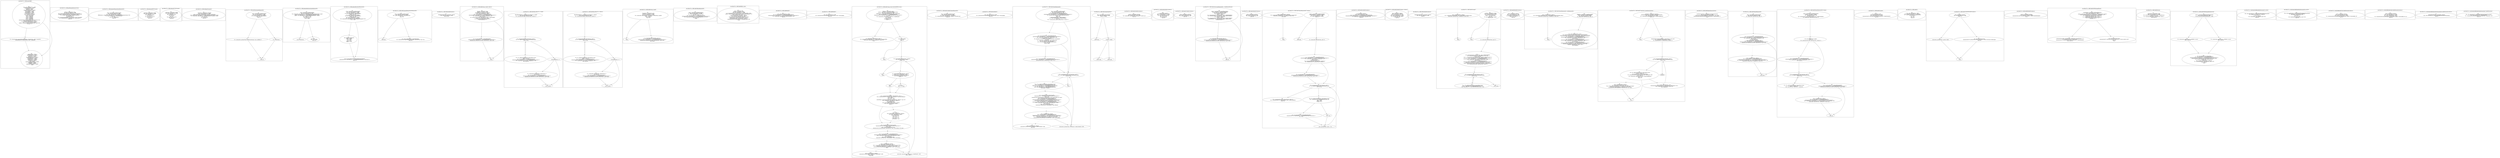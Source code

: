 digraph "207.ts" {
subgraph "cluster_@ts_files/207.ts: %dflt.[static]%dflt()" {
  label="@ts_files/207.ts: %dflt.[static]%dflt()";
  Node33730 [label="id:0
      this = this: @ts_files/207.ts: %dflt
      addAssetsToAlbum = %AM0
      tagAssets = %AM2
      removeTag = %AM3
      addAssetsToNewAlbum = %AM4
      downloadAlbum = %AM5
      downloadBlob = %AM6
      downloadArchive = %AM7
      downloadFile = %AM10
      %0 = new @%unk/%unk: Set
      %1 = newarray (string)[6]
      %1[0] = 'image/apng'
      %1[1] = 'image/avif'
      %1[2] = 'image/gif'
      %1[3] = 'image/jpeg'
      %1[4] = 'image/png'
      %1[5] = 'image/webp'
      instanceinvoke %0.<@%unk/%unk: Set.constructor()>(%1)
      supportedImageMimeTypes = %0
      %2 = navigator.<@%unk/%unk: .userAgent>
      %3 = /^((?!chrome|android).)*safari/i
      isSafari = instanceinvoke %3.<@%unk/%unk: .test()>(%2)
      if isSafari != 0"];
  Node33731 [label="id:1
      %4 = instanceinvoke supportedImageMimeTypes.<@%unk/%unk: .add()>('image/heic')
      instanceinvoke %4.<@%unk/%unk: .add()>('image/heif')"];
  Node33732 [label="id:2
      getAssetType = %AM13
      getSelectedAssets = %AM14
      stackAssets = %AM18
      deleteStack = %AM20
      keepThisDeleteOthers = %AM24
      selectAllAssets = %AM27
      cancelMultiselect = %AM28
      toggleArchive = %AM29
      archiveAssets = %AM30
      delay = %AM32
      canCopyImageToClipboard = %AM34
      imgToBlob = %AM35
      urlToBlob = %AM38
      copyImageToClipboard = %AM39
      return"];
  Node33730 -> Node33731;
  Node33730 -> Node33732;
  Node33731 -> Node33732;
}
subgraph "cluster_@ts_files/207.ts: %dflt.getFilenameExtension(string)" {
  label="@ts_files/207.ts: %dflt.getFilenameExtension(string)";
  Node48190 [label="id:0
      filename = parameter0: string
      this = this: @ts_files/207.ts: %dflt
      %0 = instanceinvoke filename.<@%unk/%unk: .lastIndexOf()>('.')
      lastIndex = instanceinvoke Math.<@%unk/%unk: .max()>(0, %0)
      %1 = Number.<@%unk/%unk: .POSITIVE_INFINITY>
      %2 = lastIndex || %1
      startIndex = %2 + 1
      %3 = instanceinvoke filename.<@%unk/%unk: .slice()>(startIndex)
      %4 = instanceinvoke %3.<@%unk/%unk: .toLowerCase()>()
      return %4"];
}
subgraph "cluster_@ts_files/207.ts: %dflt.getAssetFilename(AssetResponseDto)" {
  label="@ts_files/207.ts: %dflt.getAssetFilename(AssetResponseDto)";
  Node53650 [label="id:0
      asset = parameter0: AssetResponseDto
      this = this: @ts_files/207.ts: %dflt
      %0 = asset.<@%unk/%unk: .originalPath>
      fileExtension = staticinvoke <@ts_files/207.ts: %dflt.getFilenameExtension(string)>(%0)
      %1 = asset.<@%unk/%unk: .originalFileName>
      %2 = %1 + '.'
      %3 = %2 + fileExtension
      return %3"];
}
subgraph "cluster_@ts_files/207.ts: %dflt.isRotated90CW(number)" {
  label="@ts_files/207.ts: %dflt.isRotated90CW(number)";
  Node39290 [label="id:0
      orientation = parameter0: number
      this = this: @ts_files/207.ts: %dflt
      %0 = orientation === 5
      %1 = orientation === 6
      %2 = %0 || %1
      %3 = orientation === 90
      %4 = %2 || %3
      return %4"];
}
subgraph "cluster_@ts_files/207.ts: %dflt.isRotated270CW(number)" {
  label="@ts_files/207.ts: %dflt.isRotated270CW(number)";
  Node39770 [label="id:0
      orientation = parameter0: number
      this = this: @ts_files/207.ts: %dflt
      %0 = orientation === 7
      %1 = orientation === 8
      %2 = %0 || %1
      %3 = -90
      %4 = orientation === %3
      %5 = %2 || %4
      return %5"];
}
subgraph "cluster_@ts_files/207.ts: %dflt.isFlipped(string|null)" {
  label="@ts_files/207.ts: %dflt.isFlipped(string|null)";
  Node42360 [label="id:0
      orientation = parameter0: string|null
      this = this: @ts_files/207.ts: %dflt
      value = staticinvoke <@%unk/%unk: .Number()>(orientation)
      %0 = staticinvoke <@ts_files/207.ts: %dflt.isRotated270CW(number)>(value)
      %1 = staticinvoke <@ts_files/207.ts: %dflt.isRotated90CW(number)>(value)
      %2 = %0 || %1
      %3 = value && %2
      return %3"];
}
subgraph "cluster_@ts_files/207.ts: %dflt.getFileSize(AssetResponseDto)" {
  label="@ts_files/207.ts: %dflt.getFileSize(AssetResponseDto)";
  Node48470 [label="id:0
      asset = parameter0: AssetResponseDto
      this = this: @ts_files/207.ts: %dflt
      %0 = asset.<@%unk/%unk: .exifInfo>
      %1 = %0.<@%unk/%unk: .fileSizeInByte>
      size = %1 || 0
      if size > 0"];
  Node48471 [label="id:1
      %2 = staticinvoke <@%unk/%unk: .getByteUnitString()>(size, undefined, 4)"];
  Node48472 [label="id:2
      %2 = 'Invalid Data'"];
  Node48473 [label="id:3
      return %2"];
  Node48470 -> Node48471;
  Node48470 -> Node48472;
  Node48471 -> Node48473;
  Node48472 -> Node48473;
}
subgraph "cluster_@ts_files/207.ts: %dflt.getAssetResolution(AssetResponseDto)" {
  label="@ts_files/207.ts: %dflt.getAssetResolution(AssetResponseDto)";
  Node56400 [label="id:0
      asset = parameter0: AssetResponseDto
      this = this: @ts_files/207.ts: %dflt
      %0 = staticinvoke <@ts_files/207.ts: %dflt.getAssetRatio(AssetResponseDto)>(asset)
      width = %0.<@ts_files/207.ts: %AC$%dflt$getAssetRatio$77.width>
      height = %0.<@ts_files/207.ts: %AC$%dflt$getAssetRatio$77.height>
      %1 = width === 235
      %2 = height === 235
      %3 = %1 && %2
      if %3 != false"];
  Node56401 [label="id:1
      return 'Invalid Data'"];
  Node56402 [label="id:2
      %4 = width + ' x '
      %5 = %4 + height
      return %5"];
  Node56400 -> Node56401;
  Node56400 -> Node56402;
}
subgraph "cluster_@ts_files/207.ts: %dflt.getAssetRatio(AssetResponseDto)" {
  label="@ts_files/207.ts: %dflt.getAssetRatio(AssetResponseDto)";
  Node50750 [label="id:0
      asset = parameter0: AssetResponseDto
      this = this: @ts_files/207.ts: %dflt
      %0 = asset.<@%unk/%unk: .exifInfo>
      %1 = %0.<@%unk/%unk: .exifImageHeight>
      height = %1 || 235
      %2 = asset.<@%unk/%unk: .exifInfo>
      %3 = %2.<@%unk/%unk: .exifImageWidth>
      width = %3 || 235
      %4 = asset.<@%unk/%unk: .exifInfo>
      %5 = %4.<@%unk/%unk: .orientation>
      %6 = staticinvoke <@ts_files/207.ts: %dflt.isFlipped(string|null)>(%5)
      if %6 != false"];
  Node50751 [label="id:1
      %8 = newarray (boolean)[2]
      %8[0] = height
      %8[1] = width
      %7 = %8
      width = %7[0]
      height = %7[1]"];
  Node50752 [label="id:2
      %9 = new @ts_files/207.ts: %AC$%dflt$getAssetRatio$77
      instanceinvoke %9.<@ts_files/207.ts: %AC$%dflt$getAssetRatio$77.constructor()>()
      return %9"];
  Node50750 -> Node50751;
  Node50750 -> Node50752;
  Node50751 -> Node50752;
}
subgraph "cluster_@ts_files/207.ts: %dflt.isWebCompatibleImage(AssetResponseDto)" {
  label="@ts_files/207.ts: %dflt.isWebCompatibleImage(AssetResponseDto)";
  Node57450 [label="id:0
      asset = parameter0: AssetResponseDto
      this = this: @ts_files/207.ts: %dflt
      %0 = asset.<@%unk/%unk: .originalMimeType>
      %1 = !%0
      if %1 != 0"];
  Node57451 [label="id:1
      return false"];
  Node57452 [label="id:2
      %2 = asset.<@%unk/%unk: .originalMimeType>
      %3 = instanceinvoke supportedImageMimeTypes.<@%unk/%unk: .has()>(%2)
      return %3"];
  Node57450 -> Node57451;
  Node57450 -> Node57452;
}
subgraph "cluster_@ts_files/207.ts: %dflt.%AM1$%AM0(unknown)" {
  label="@ts_files/207.ts: %dflt.%AM1$%AM0(unknown)";
  Node33530 [label="id:0
      ObjectBindingPattern = parameter0: unknown
      this = this: @ts_files/207.ts: %dflt
      return success"];
}
subgraph "cluster_@ts_files/207.ts: %dflt.%AM0(string, string[], unknown)" {
  label="@ts_files/207.ts: %dflt.%AM0(string, string[], unknown)";
  Node47510 [label="id:0
      albumId = parameter0: string
      assetIds = parameter1: string[]
      showNotification = parameter2: unknown
      this = this: @ts_files/207.ts: %dflt
      %0 = new @ts_files/207.ts: %AC$%dflt$%AM0$0
      instanceinvoke %0.<@ts_files/207.ts: %AC$%dflt$%AM0$0.constructor()>()
      %1 = staticinvoke <@%unk/%unk: .addAssets()>(%0)
      result = await %1
      %2 = instanceinvoke result.<@%unk/%unk: .filter()>(%AM1$%AM0)
      count = %2.<@%unk/%unk: .length>
      $t = staticinvoke <@%unk/%unk: .get()>(t)
      if showNotification != 0"];
  Node47511 [label="id:1
      %3 = new @ts_files/207.ts: %AC$%dflt$%AM0$2
      instanceinvoke %3.<@ts_files/207.ts: %AC$%dflt$%AM0$2.constructor()>()
      instanceinvoke notificationController.<@%unk/%unk: .show()>(%3)"];
  Node47512 [label="id:2
      return"];
  Node47510 -> Node47511;
  Node47510 -> Node47512;
  Node47511 -> Node47512;
}
subgraph "cluster_@ts_files/207.ts: %dflt.%AM2(@ts_files/207.ts: %AC$8)" {
  label="@ts_files/207.ts: %dflt.%AM2(@ts_files/207.ts: %AC$8)";
  Node40560 [label="id:0
      ObjectBindingPattern = parameter0: @ts_files/207.ts: %AC$8
      this = this: @ts_files/207.ts: %dflt
      %0 = instanceinvoke tagIds.<@%unk/%unk: .iterator()>()"];
  Node40561 [label="id:1
      %1 = instanceinvoke %0.<@%unk/%unk: .next()>()
      %2 = %1.<@ES2015/BuiltinClass: IteratorResult.done>
      if %2 == true"];
  Node40562 [label="id:2
      %3 = %1.<@ES2015/BuiltinClass: IteratorResult.value>
      tagId = <any>%3
      %4 = new @ts_files/207.ts: %AC$%dflt$%AM2$9
      instanceinvoke %4.<@ts_files/207.ts: %AC$%dflt$%AM2$9.constructor()>()
      %5 = staticinvoke <@%unk/%unk: .tagAllAssets()>(%4)
      %6 = await %5"];
  Node40563 [label="id:3
      if showNotification != 0"];
  Node40564 [label="id:4
      %7 = staticinvoke <@%unk/%unk: .getFormatter()>()
      $t = await %7
      %8 = new @ts_files/207.ts: %AC$%dflt$%AM2$11
      instanceinvoke %8.<@ts_files/207.ts: %AC$%dflt$%AM2$11.constructor()>()
      instanceinvoke notificationController.<@%unk/%unk: .show()>(%8)"];
  Node40565 [label="id:5
      return assetIds"];
  Node40560 -> Node40561;
  Node40561 -> Node40562;
  Node40561 -> Node40563;
  Node40562 -> Node40561;
  Node40563 -> Node40564;
  Node40563 -> Node40565;
  Node40564 -> Node40565;
}
subgraph "cluster_@ts_files/207.ts: %dflt.%AM3(@ts_files/207.ts: %AC$14)" {
  label="@ts_files/207.ts: %dflt.%AM3(@ts_files/207.ts: %AC$14)";
  Node41020 [label="id:0
      ObjectBindingPattern = parameter0: @ts_files/207.ts: %AC$14
      this = this: @ts_files/207.ts: %dflt
      %0 = instanceinvoke tagIds.<@%unk/%unk: .iterator()>()"];
  Node41021 [label="id:1
      %1 = instanceinvoke %0.<@%unk/%unk: .next()>()
      %2 = %1.<@ES2015/BuiltinClass: IteratorResult.done>
      if %2 == true"];
  Node41022 [label="id:2
      %3 = %1.<@ES2015/BuiltinClass: IteratorResult.value>
      tagId = <any>%3
      %4 = new @ts_files/207.ts: %AC$%dflt$%AM3$15
      instanceinvoke %4.<@ts_files/207.ts: %AC$%dflt$%AM3$15.constructor()>()
      %5 = staticinvoke <@%unk/%unk: .untagAssets()>(%4)
      %6 = await %5"];
  Node41023 [label="id:3
      if showNotification != 0"];
  Node41024 [label="id:4
      %7 = staticinvoke <@%unk/%unk: .getFormatter()>()
      $t = await %7
      %8 = new @ts_files/207.ts: %AC$%dflt$%AM3$17
      instanceinvoke %8.<@ts_files/207.ts: %AC$%dflt$%AM3$17.constructor()>()
      instanceinvoke notificationController.<@%unk/%unk: .show()>(%8)"];
  Node41025 [label="id:5
      return assetIds"];
  Node41020 -> Node41021;
  Node41021 -> Node41022;
  Node41021 -> Node41023;
  Node41022 -> Node41021;
  Node41023 -> Node41024;
  Node41023 -> Node41025;
  Node41024 -> Node41025;
}
subgraph "cluster_@ts_files/207.ts: %dflt.%AM4(string, string[])" {
  label="@ts_files/207.ts: %dflt.%AM4(string, string[])";
  Node38950 [label="id:0
      albumName = parameter0: string
      assetIds = parameter1: string[]
      this = this: @ts_files/207.ts: %dflt
      %0 = staticinvoke <@%unk/%unk: .createAlbum()>(albumName, assetIds)
      album = await %0
      %1 = !album
      if %1 != 0"];
  Node38951 [label="id:1
      return"];
  Node38952 [label="id:2
      $t = staticinvoke <@%unk/%unk: .get()>(t)
      %2 = new @ts_files/207.ts: %AC$%dflt$%AM4$20
      instanceinvoke %2.<@ts_files/207.ts: %AC$%dflt$%AM4$20.constructor()>()
      instanceinvoke notificationController.<@%unk/%unk: .show()>(%2)
      return album"];
  Node38950 -> Node38951;
  Node38950 -> Node38952;
}
subgraph "cluster_@ts_files/207.ts: %dflt.%AM5(AlbumResponseDto)" {
  label="@ts_files/207.ts: %dflt.%AM5(AlbumResponseDto)";
  Node39490 [label="id:0
      album = parameter0: AlbumResponseDto
      this = this: @ts_files/207.ts: %dflt
      %0 = album.<@%unk/%unk: .albumName>
      %1 = %0 + '.zip'
      %2 = new @ts_files/207.ts: %AC$%dflt$%AM5$25
      instanceinvoke %2.<@ts_files/207.ts: %AC$%dflt$%AM5$25.constructor()>()
      %3 = staticinvoke <@%unk/%unk: .downloadArchive()>(%1, %2)
      %4 = await %3
      return"];
}
subgraph "cluster_@ts_files/207.ts: %dflt.%AM6(Blob, string)" {
  label="@ts_files/207.ts: %dflt.%AM6(Blob, string)";
  Node34330 [label="id:0
      data = parameter0: Blob
      filename = parameter1: string
      this = this: @ts_files/207.ts: %dflt
      url = instanceinvoke URL.<@%unk/%unk: .createObjectURL()>(data)
      anchor = instanceinvoke document.<@%unk/%unk: .createElement()>('a')
      anchor.<@%unk/%unk: .href> = url
      anchor.<@%unk/%unk: .download> = filename
      %0 = document.<@%unk/%unk: .body>
      instanceinvoke %0.<@%unk/%unk: .append()>(anchor)
      instanceinvoke anchor.<@%unk/%unk: .click()>()
      instanceinvoke anchor.<@%unk/%unk: .remove()>()
      instanceinvoke URL.<@%unk/%unk: .revokeObjectURL()>(url)
      return"];
}
subgraph "cluster_@ts_files/207.ts: %dflt.%AM8$%AM7()" {
  label="@ts_files/207.ts: %dflt.%AM8$%AM7()";
  Node25830 [label="id:0
      this = this: @ts_files/207.ts: %dflt
      %0 = new @ts_files/207.ts: %AC$%dflt$%AM8$%AM7$27
      instanceinvoke %0.<@ts_files/207.ts: %AC$%dflt$%AM8$%AM7$27.constructor()>()
      %1 = staticinvoke <@%unk/%unk: .getDownloadInfo()>(%0)
      return %1"];
}
subgraph "cluster_@ts_files/207.ts: %dflt.%AM9$%AM7()" {
  label="@ts_files/207.ts: %dflt.%AM9$%AM7()";
  Node25840 [label="id:0
      this = this: @ts_files/207.ts: %dflt
      %0 = instanceinvoke downloadManager.<@%unk/%unk: .clear()>(downloadKey)
      return %0"];
}
subgraph "cluster_@ts_files/207.ts: %dflt.%AM7(string, Omit<DownloadInfoDto,string>)" {
  label="@ts_files/207.ts: %dflt.%AM7(string, Omit<DownloadInfoDto,string>)";
  Node58040 [label="id:0
      fileName = parameter0: string
      options = parameter1: Omit<DownloadInfoDto,string>
      this = this: @ts_files/207.ts: %dflt
      $preferences = staticinvoke <@%unk/%unk: .get()>(preferences)
      %0 = new @ts_files/207.ts: %AC$%dflt$%AM7$26
      instanceinvoke %0.<@ts_files/207.ts: %AC$%dflt$%AM7$26.constructor()>()
      dto = %0
      %2 = staticinvoke <@%unk/%unk: .withError()>(%AM8$%AM7)
      %1 = await %2
      error = %1[0]
      downloadInfo = %1[1]
      if error != 0"];
  Node58041 [label="id:1
      $t = staticinvoke <@%unk/%unk: .get()>(t)
      %3 = staticinvoke <@%unk/%unk: .$t()>('errors.unable_to_download_files')
      staticinvoke <@%unk/%unk: .handleError()>(error, %3)
      return"];
  Node58042 [label="id:2
      %4 = !downloadInfo
      if %4 != 0
      index = 0"];
  Node58043 [label="id:3
      return"];
  Node58044 [label="id:4
      %5 = downloadInfo.<@%unk/%unk: .archives>
      %6 = %5.<@%unk/%unk: .length>
      if index < %6"];
  Node58045 [label="id:5
      %21 = index + 1
      %22 = downloadInfo.<@%unk/%unk: .archives>
      %23 = %22.<@%unk/%unk: .length>
      %24 = archiveName + ' ('
      %25 = %24 + %21
      %26 = %25 + '/'
      %27 = %26 + %23
      %28 = %27 + ')'
      downloadKey = %28"];
  Node58046 [label="id:6
      %29 = new @%unk/%unk: AbortController
      instanceinvoke %29.<@%unk/%unk: AbortController.constructor()>()
      abort = %29
      %30 = archive.<@%unk/%unk: .size>
      instanceinvoke downloadManager.<@%unk/%unk: .add()>(downloadKey, %30, abort)"];
  Node58047 [label="id:7
      %32 = new @ts_files/207.ts: %AC$%dflt$%AM7$28
      instanceinvoke %32.<@ts_files/207.ts: %AC$%dflt$%AM7$28.constructor()>()
      %33 = staticinvoke <@%unk/%unk: .downloadRequest()>(%32)
      %31 = await %33
      data = %31.<@%unk/%unk: .data>
      staticinvoke <@%unk/%unk: .downloadBlob()>(data, archiveName)"];
  Node58048 [label="id:8
      error = caughtexception: unknown
      $t = staticinvoke <@%unk/%unk: .get()>(t)
      %34 = staticinvoke <@%unk/%unk: .$t()>('errors.unable_to_download_files')
      staticinvoke <@%unk/%unk: .handleError()>(error, %34)
      instanceinvoke downloadManager.<@%unk/%unk: .clear()>(downloadKey)
      return"];
  Node58049 [label="id:9
      staticinvoke <@%unk/%unk: .setTimeout()>(%AM9$%AM7, 5000)
      index = index + 1"];
  Node580410 [label="id:10
      return"];
  Node580411 [label="id:11
      %7 = downloadInfo.<@%unk/%unk: .archives>
      archive = %7.<@%unk/%unk: .index>
      %8 = downloadInfo.<@%unk/%unk: .archives>
      %9 = %8.<@%unk/%unk: .length>
      if %9 > 1"];
  Node580412 [label="id:12
      %10 = index + 1
      %11 = '+' + %10"];
  Node580413 [label="id:13
      suffix = ''"];
  Node580414 [label="id:14
      %13 = instanceinvoke DateTime.<@%unk/%unk: .now()>()
      %14 = instanceinvoke %13.<@%unk/%unk: .toFormat()>('yyyyLLdd_HHmmss')
      %15 = suffix + '-'
      %16 = %15 + %14
      %17 = %16 + '.zip'
      archiveName = instanceinvoke fileName.<@%unk/%unk: .replace()>('.zip', %17)
      key = staticinvoke <@%unk/%unk: .getKey()>()
      %18 = archiveName + ' '
      downloadKey = %18
      %19 = downloadInfo.<@%unk/%unk: .archives>
      %20 = %19.<@%unk/%unk: .length>
      if %20 > 1"];
  Node580415 [label="id:15
      %35 = caughtexception: unknown
      staticinvoke <@%unk/%unk: .setTimeout()>(%AM9$%AM7, 5000)
      index = index + 1
      throw %35"];
  Node58040 -> Node58041;
  Node58040 -> Node58042;
  Node58042 -> Node58043;
  Node58042 -> Node58044;
  Node58044 -> Node580410;
  Node58044 -> Node580411;
  Node58045 -> Node58046;
  Node58046 -> Node58047;
  Node58047 -> Node58049;
  Node58047 -> Node58048[style="dotted"];
  Node58048 -> Node58049;
  Node58048 -> Node580415[style="dotted"];
  Node58049 -> Node58044;
  Node580411 -> Node580413;
  Node580411 -> Node580412;
  Node580412 -> Node580414;
  Node580413 -> Node580414;
  Node580414 -> Node58045;
  Node580414 -> Node58046;
}
subgraph "cluster_@ts_files/207.ts: %dflt.%AM11$%AM10(AssetResponseDto)" {
  label="@ts_files/207.ts: %dflt.%AM11$%AM10(AssetResponseDto)";
  Node43210 [label="id:0
      asset = parameter0: AssetResponseDto
      this = this: @ts_files/207.ts: %dflt
      %0 = asset.<@%unk/%unk: .originalPath>
      %1 = instanceinvoke %0.<@%unk/%unk: .includes()>('encoded-video')
      return %1"];
}
subgraph "cluster_@ts_files/207.ts: %dflt.%AM12$%AM10()" {
  label="@ts_files/207.ts: %dflt.%AM12$%AM10()";
  Node26680 [label="id:0
      this = this: @ts_files/207.ts: %dflt
      %0 = instanceinvoke downloadManager.<@%unk/%unk: .clear()>(downloadKey)
      return %0"];
}
subgraph "cluster_@ts_files/207.ts: %dflt.%AM10(AssetResponseDto)" {
  label="@ts_files/207.ts: %dflt.%AM10(AssetResponseDto)";
  Node40080 [label="id:0
      asset = parameter0: AssetResponseDto
      this = this: @ts_files/207.ts: %dflt
      $t = staticinvoke <@%unk/%unk: .get()>(t)
      %0 = new @ts_files/207.ts: %AC$%dflt$%AM10$30
      instanceinvoke %0.<@ts_files/207.ts: %AC$%dflt$%AM10$30.constructor()>()
      %1 = newarray (@ts_files/207.ts: %AC$%dflt$%AM10$30)[1]
      %1[0] = %0
      assets = %1
      isAndroidMotionVideo = %AM11$%AM10
      %2 = asset.<@%unk/%unk: .livePhotoVideoId>
      if %2 != 0
      %12 = instanceinvoke assets.<@%unk/%unk: .iterator()>()"];
  Node40081 [label="id:1
      %3 = new @ts_files/207.ts: %AC$%dflt$%AM10$31
      instanceinvoke %3.<@ts_files/207.ts: %AC$%dflt$%AM10$31.constructor()>()
      %4 = staticinvoke <@%unk/%unk: .getAssetInfo()>(%3)
      motionAsset = await %4
      %5 = ptrinvoke <@%unk/%unk: .isAndroidMotionVideo()>(motionAsset)
      %6 = !%5
      %7 = staticinvoke <@%unk/%unk: .get()>(preferences)
      %8 = %7.<@%unk/%unk: .download>
      %9 = %8.<@%unk/%unk: .includeEmbeddedVideos>
      %10 = %6 || %9
      if %10 != false"];
  Node40082 [label="id:2
      %11 = new @ts_files/207.ts: %AC$%dflt$%AM10$32
      instanceinvoke %11.<@ts_files/207.ts: %AC$%dflt$%AM10$32.constructor()>()
      instanceinvoke assets.<@%unk/%unk: .push()>(%11)"];
  Node40083 [label="id:3
      %13 = instanceinvoke %12.<@%unk/%unk: .next()>()
      %14 = %13.<@ES2015/BuiltinClass: IteratorResult.done>
      if %14 == true"];
  Node40084 [label="id:4
      %15 = %13.<@ES2015/BuiltinClass: IteratorResult.value>
      %16 = <@ts_files/207.ts: %AC$%dflt$%AM10$30>%15
      filename = %16.<@ts_files/207.ts: %AC$%dflt$%AM10$30.filename>
      id = %16.<@ts_files/207.ts: %AC$%dflt$%AM10$30.id>
      size = %16.<@ts_files/207.ts: %AC$%dflt$%AM10$30.size>
      downloadKey = filename"];
  Node40085 [label="id:5
      %17 = new @%unk/%unk: AbortController
      instanceinvoke %17.<@%unk/%unk: AbortController.constructor()>()
      abort = %17
      instanceinvoke downloadManager.<@%unk/%unk: .add()>(downloadKey, size, abort)
      key = staticinvoke <@%unk/%unk: .getKey()>()
      %18 = new @ts_files/207.ts: %AC$%dflt$%AM10$33
      instanceinvoke %18.<@ts_files/207.ts: %AC$%dflt$%AM10$33.constructor()>()
      instanceinvoke notificationController.<@%unk/%unk: .show()>(%18)
      %20 = new @ts_files/207.ts: %AC$%dflt$%AM10$36
      instanceinvoke %20.<@ts_files/207.ts: %AC$%dflt$%AM10$36.constructor()>()
      %21 = staticinvoke <@%unk/%unk: .downloadRequest()>(%20)
      %19 = await %21
      data = %19.<@%unk/%unk: .data>
      staticinvoke <@%unk/%unk: .downloadBlob()>(data, filename)"];
  Node40086 [label="id:6
      error = caughtexception: unknown
      %22 = new @ts_files/207.ts: %AC$%dflt$%AM10$37
      instanceinvoke %22.<@ts_files/207.ts: %AC$%dflt$%AM10$37.constructor()>()
      %23 = staticinvoke <@%unk/%unk: .$t()>('errors.error_downloading', %22)
      staticinvoke <@%unk/%unk: .handleError()>(error, %23)
      instanceinvoke downloadManager.<@%unk/%unk: .clear()>(downloadKey)"];
  Node40087 [label="id:7
      staticinvoke <@%unk/%unk: .setTimeout()>(%AM12$%AM10, 5000)"];
  Node40088 [label="id:8
      return"];
  Node40089 [label="id:9
      %24 = caughtexception: unknown
      staticinvoke <@%unk/%unk: .setTimeout()>(%AM12$%AM10, 5000)
      throw %24"];
  Node40080 -> Node40081;
  Node40080 -> Node40083;
  Node40081 -> Node40082;
  Node40081 -> Node40083;
  Node40082 -> Node40083;
  Node40083 -> Node40084;
  Node40083 -> Node40088;
  Node40084 -> Node40085;
  Node40085 -> Node40087;
  Node40085 -> Node40086[style="dotted"];
  Node40086 -> Node40087;
  Node40086 -> Node40089[style="dotted"];
  Node40087 -> Node40083;
}
subgraph "cluster_@ts_files/207.ts: %dflt.%AM13(AssetTypeEnum)" {
  label="@ts_files/207.ts: %dflt.%AM13(AssetTypeEnum)";
  Node36920 [label="id:0
      type = parameter0: AssetTypeEnum
      this = this: @ts_files/207.ts: %dflt
      if type == 'IMAGE'"];
  Node36921 [label="id:1
      return 'Photo'"];
  Node36922 [label="id:2
      return 'Video'"];
  Node36923 [label="id:3
      return 'Asset'"];
  Node36924 [label="id:4
      if type == 'VIDEO'"];
  Node36920 -> Node36921;
  Node36920 -> Node36924;
  Node36924 -> Node36922;
  Node36924 -> Node36923;
}
subgraph "cluster_@ts_files/207.ts: %dflt.%AM15$%AM14(unknown)" {
  label="@ts_files/207.ts: %dflt.%AM15$%AM14(unknown)";
  Node34590 [label="id:0
      a = parameter0: unknown
      this = this: @ts_files/207.ts: %dflt
      %0 = a.<@%unk/%unk: .id>
      return %0"];
}
subgraph "cluster_@ts_files/207.ts: %dflt.%AM16$%AM14(unknown)" {
  label="@ts_files/207.ts: %dflt.%AM16$%AM14(unknown)";
  Node34600 [label="id:0
      a = parameter0: unknown
      this = this: @ts_files/207.ts: %dflt
      %0 = a.<@%unk/%unk: .ownerId>
      %1 = user.<@%unk/%unk: .id>
      %2 = %0 === %1
      %3 = user && %2
      return %3"];
}
subgraph "cluster_@ts_files/207.ts: %dflt.%AM17$%AM14(unknown)" {
  label="@ts_files/207.ts: %dflt.%AM17$%AM14(unknown)";
  Node34610 [label="id:0
      a = parameter0: unknown
      this = this: @ts_files/207.ts: %dflt
      %0 = a.<@%unk/%unk: .ownerId>
      %1 = user.<@%unk/%unk: .id>
      %2 = %0 !== %1
      %3 = user && %2
      return %3"];
}
subgraph "cluster_@ts_files/207.ts: %dflt.%AM14(Set<AssetResponseDto>, UserResponseDto|null)" {
  label="@ts_files/207.ts: %dflt.%AM14(Set<AssetResponseDto>, UserResponseDto|null)";
  Node66340 [label="id:0
      assets = parameter0: Set<AssetResponseDto>
      user = parameter1: UserResponseDto|null
      this = this: @ts_files/207.ts: %dflt
      %0 = newarray (unknown)[1]
      %0[0] = ...assets
      %1 = instanceinvoke %0.<@%unk/%unk: .filter()>(%AM16$%AM14)
      ids = instanceinvoke %1.<@%unk/%unk: .map()>(%AM15$%AM14)
      %2 = newarray (unknown)[1]
      %2[0] = ...assets
      %3 = instanceinvoke %2.<@%unk/%unk: .filter()>(%AM17$%AM14)
      numberOfIssues = %3.<@ES2015/BuiltinClass: RegExp.length>
      if numberOfIssues > 0"];
  Node66341 [label="id:1
      $t = staticinvoke <@%unk/%unk: .get()>(t)
      %4 = new @ts_files/207.ts: %AC$%dflt$%AM14$39
      instanceinvoke %4.<@ts_files/207.ts: %AC$%dflt$%AM14$39.constructor()>()
      instanceinvoke notificationController.<@%unk/%unk: .show()>(%4)"];
  Node66342 [label="id:2
      return ids"];
  Node66340 -> Node66341;
  Node66340 -> Node66342;
  Node66341 -> Node66342;
}
subgraph "cluster_@ts_files/207.ts: %dflt.%AM19$%AM18(unknown)" {
  label="@ts_files/207.ts: %dflt.%AM19$%AM18(unknown)";
  Node34670 [label="id:0
      asset = parameter0: unknown
      this = this: @ts_files/207.ts: %dflt
      %0 = asset.<@%unk/%unk: .id>
      return %0"];
}
subgraph "cluster_@ts_files/207.ts: %dflt.%AM18(AssetResponseDto[], unknown)" {
  label="@ts_files/207.ts: %dflt.%AM18(AssetResponseDto[], unknown)";
  Node50600 [label="id:0
      assets = parameter0: AssetResponseDto[]
      showNotification = parameter1: unknown
      this = this: @ts_files/207.ts: %dflt
      %0 = assets.<@%unk/%unk: .length>
      if %0 < 2"];
  Node50601 [label="id:1
      return false"];
  Node50602 [label="id:2
      $t = staticinvoke <@%unk/%unk: .get()>(t)"];
  Node50603 [label="id:3
      %1 = new @ts_files/207.ts: %AC$%dflt$%AM18$42
      instanceinvoke %1.<@ts_files/207.ts: %AC$%dflt$%AM18$42.constructor()>()
      %2 = staticinvoke <@%unk/%unk: .createStack()>(%1)
      stack = await %2
      if showNotification != 0
      %4 = instanceinvoke assets.<@%unk/%unk: .entries()>()
      %5 = instanceinvoke %4.<@%unk/%unk: .iterator()>()"];
  Node50604 [label="id:4
      %3 = new @ts_files/207.ts: %AC$%dflt$%AM18$44
      instanceinvoke %3.<@ts_files/207.ts: %AC$%dflt$%AM18$44.constructor()>()
      instanceinvoke notificationController.<@%unk/%unk: .show()>(%3)"];
  Node50605 [label="id:5
      %6 = instanceinvoke %5.<@%unk/%unk: .next()>()
      %7 = %6.<@ES2015/BuiltinClass: IteratorResult.done>
      if %7 == true"];
  Node50606 [label="id:6
      %12 = instanceinvoke assets.<@%unk/%unk: .slice()>(1)
      %13 = instanceinvoke %12.<@%unk/%unk: .map()>(%AM19$%AM18)
      return %13"];
  Node50607 [label="id:7
      error = caughtexception: unknown
      %14 = staticinvoke <@%unk/%unk: .$t()>('errors.failed_to_stack_assets')
      staticinvoke <@%unk/%unk: .handleError()>(error, %14)
      return false"];
  Node50608 [label="id:8
      return"];
  Node50609 [label="id:9
      %8 = %6.<@ES2015/BuiltinClass: IteratorResult.value>
      %9 = <@ts_files/207.ts: %AC$%dflt$%AM10$30>%8
      index = %9[0]
      asset = %9[1]
      if index === 0"];
  Node506010 [label="id:10
      %10 = new @ts_files/207.ts: %AC$%dflt$%AM18$48
      instanceinvoke %10.<@ts_files/207.ts: %AC$%dflt$%AM18$48.constructor()>()
      %11 = %10"];
  Node506011 [label="id:11
      %11 = null"];
  Node506012 [label="id:12
      asset.<@%unk/%unk: .stack> = %11"];
  Node50600 -> Node50601;
  Node50600 -> Node50602;
  Node50602 -> Node50603;
  Node50603 -> Node50604;
  Node50603 -> Node50605;
  Node50604 -> Node50605;
  Node50605 -> Node50606;
  Node50605 -> Node50609;
  Node50607 -> Node50608;
  Node50609 -> Node506010;
  Node50609 -> Node506011;
  Node506010 -> Node506012;
  Node506011 -> Node506012;
  Node506012 -> Node50605;
}
subgraph "cluster_@ts_files/207.ts: %dflt.%AM21$%AM20(unknown)" {
  label="@ts_files/207.ts: %dflt.%AM21$%AM20(unknown)";
  Node34530 [label="id:0
      id = parameter0: unknown
      this = this: @ts_files/207.ts: %dflt
      %0 = new @ts_files/207.ts: %AC$%dflt$%AM21$%AM20$49
      instanceinvoke %0.<@ts_files/207.ts: %AC$%dflt$%AM21$%AM20$49.constructor()>()
      %1 = staticinvoke <@%unk/%unk: .getStack()>(%0)
      return %1"];
}
subgraph "cluster_@ts_files/207.ts: %dflt.%AM22$%AM20(unknown, unknown)" {
  label="@ts_files/207.ts: %dflt.%AM22$%AM20(unknown, unknown)";
  Node43140 [label="id:0
      sum = parameter0: unknown
      stack = parameter1: unknown
      this = this: @ts_files/207.ts: %dflt
      %0 = stack.<@%unk/%unk: .assets>
      %1 = %0.<@%unk/%unk: .length>
      %2 = sum + %1
      return %2"];
}
subgraph "cluster_@ts_files/207.ts: %dflt.%AM23$%AM20(unknown)" {
  label="@ts_files/207.ts: %dflt.%AM23$%AM20(unknown)";
  Node34550 [label="id:0
      stack = parameter0: unknown
      this = this: @ts_files/207.ts: %dflt
      %0 = stack.<@%unk/%unk: .assets>
      return %0"];
}
subgraph "cluster_@ts_files/207.ts: %dflt.%AM20(string[])" {
  label="@ts_files/207.ts: %dflt.%AM20(string[])";
  Node32020 [label="id:0
      stackIds = parameter0: string[]
      this = this: @ts_files/207.ts: %dflt
      %0 = newarray (unknown)[1]
      %0[0] = ...new Set(stackIds)
      ids = %0
      %1 = ids.<@%unk/%unk: .length>
      if %1 === 0"];
  Node32021 [label="id:1
      return"];
  Node32022 [label="id:2
      $t = staticinvoke <@%unk/%unk: .get()>(t)"];
  Node32023 [label="id:3
      %2 = instanceinvoke ids.<@%unk/%unk: .map()>(%AM21$%AM20)
      %3 = instanceinvoke Promise.<@%unk/%unk: .all()>(%2)
      stacks = await %3
      count = instanceinvoke stacks.<@%unk/%unk: .reduce()>(%AM22$%AM20, 0)
      %4 = new @ts_files/207.ts: %AC$%dflt$%AM20$50
      instanceinvoke %4.<@ts_files/207.ts: %AC$%dflt$%AM20$50.constructor()>()
      %5 = staticinvoke <@%unk/%unk: .deleteStacks()>(%4)
      %6 = await %5
      %7 = new @ts_files/207.ts: %AC$%dflt$%AM20$52
      instanceinvoke %7.<@ts_files/207.ts: %AC$%dflt$%AM20$52.constructor()>()
      instanceinvoke notificationController.<@%unk/%unk: .show()>(%7)
      assets = instanceinvoke stacks.<@%unk/%unk: .flatMap()>(%AM23$%AM20)
      %8 = instanceinvoke assets.<@%unk/%unk: .iterator()>()"];
  Node32024 [label="id:4
      %9 = instanceinvoke %8.<@%unk/%unk: .next()>()
      %10 = %9.<@ES2015/BuiltinClass: IteratorResult.done>
      if %10 == true"];
  Node32025 [label="id:5
      %11 = %9.<@ES2015/BuiltinClass: IteratorResult.value>
      asset = <@ts_files/207.ts: %AC$%dflt$%AM10$30>%11
      asset.<@ts_files/207.ts: %AC$%dflt$%AM10$30.stack> = null"];
  Node32026 [label="id:6
      return assets"];
  Node32027 [label="id:7
      error = caughtexception: unknown
      %12 = staticinvoke <@%unk/%unk: .$t()>('errors.failed_to_unstack_assets')
      staticinvoke <@%unk/%unk: .handleError()>(error, %12)"];
  Node32028 [label="id:8
      return"];
  Node32020 -> Node32021;
  Node32020 -> Node32022;
  Node32022 -> Node32023;
  Node32023 -> Node32024;
  Node32024 -> Node32025;
  Node32024 -> Node32026;
  Node32025 -> Node32024;
  Node32027 -> Node32028;
}
subgraph "cluster_@ts_files/207.ts: %dflt.%AM25$%AM24(unknown)" {
  label="@ts_files/207.ts: %dflt.%AM25$%AM24(unknown)";
  Node34610 [label="id:0
      asset = parameter0: unknown
      this = this: @ts_files/207.ts: %dflt
      %0 = asset.<@%unk/%unk: .id>
      return %0"];
}
subgraph "cluster_@ts_files/207.ts: %dflt.%AM26$%AM24(unknown)" {
  label="@ts_files/207.ts: %dflt.%AM26$%AM24(unknown)";
  Node34620 [label="id:0
      asset = parameter0: unknown
      this = this: @ts_files/207.ts: %dflt
      %0 = asset.<@%unk/%unk: .id>
      %1 = keepAsset.<@%unk/%unk: .id>
      %2 = %0 !== %1
      return %2"];
}
subgraph "cluster_@ts_files/207.ts: %dflt.%AM24(AssetResponseDto, StackResponseDto)" {
  label="@ts_files/207.ts: %dflt.%AM24(AssetResponseDto, StackResponseDto)";
  Node57330 [label="id:0
      keepAsset = parameter0: AssetResponseDto
      stack = parameter1: StackResponseDto
      this = this: @ts_files/207.ts: %dflt
      $t = staticinvoke <@%unk/%unk: .get()>(t)"];
  Node57331 [label="id:1
      %0 = stack.<@%unk/%unk: .assets>
      %1 = instanceinvoke %0.<@%unk/%unk: .filter()>(%AM26$%AM24)
      assetsToDeleteIds = instanceinvoke %1.<@%unk/%unk: .map()>(%AM25$%AM24)
      %2 = new @ts_files/207.ts: %AC$%dflt$%AM24$55
      instanceinvoke %2.<@ts_files/207.ts: %AC$%dflt$%AM24$55.constructor()>()
      %3 = staticinvoke <@%unk/%unk: .deleteAssets()>(%2)
      %4 = await %3
      %5 = new @ts_files/207.ts: %AC$%dflt$%AM24$57
      instanceinvoke %5.<@ts_files/207.ts: %AC$%dflt$%AM24$57.constructor()>()
      %6 = staticinvoke <@%unk/%unk: .deleteStacks()>(%5)
      %7 = await %6
      %8 = new @ts_files/207.ts: %AC$%dflt$%AM24$59
      instanceinvoke %8.<@ts_files/207.ts: %AC$%dflt$%AM24$59.constructor()>()
      instanceinvoke notificationController.<@%unk/%unk: .show()>(%8)
      keepAsset.<@%unk/%unk: .stack> = null
      return keepAsset"];
  Node57332 [label="id:2
      error = caughtexception: unknown
      %9 = staticinvoke <@%unk/%unk: .$t()>('errors.failed_to_keep_this_delete_others')
      staticinvoke <@%unk/%unk: .handleError()>(error, %9)"];
  Node57333 [label="id:3
      return"];
  Node57330 -> Node57331;
  Node57332 -> Node57333;
}
subgraph "cluster_@ts_files/207.ts: %dflt.%AM27(AssetStore, AssetInteractionStore)" {
  label="@ts_files/207.ts: %dflt.%AM27(AssetStore, AssetInteractionStore)";
  Node56640 [label="id:0
      assetStore = parameter0: AssetStore
      assetInteractionStore = parameter1: AssetInteractionStore
      this = this: @ts_files/207.ts: %dflt
      %0 = staticinvoke <@%unk/%unk: .get()>(isSelectingAllAssets)
      if %0 != 0"];
  Node56641 [label="id:1
      return"];
  Node56642 [label="id:2
      instanceinvoke isSelectingAllAssets.<@%unk/%unk: .set()>(true)
      %1 = assetStore.<@%unk/%unk: .buckets>
      %2 = instanceinvoke %1.<@%unk/%unk: .iterator()>()"];
  Node56643 [label="id:3
      %3 = instanceinvoke %2.<@%unk/%unk: .next()>()
      %4 = %3.<@ES2015/BuiltinClass: IteratorResult.done>
      if %4 == true"];
  Node56644 [label="id:4
      %5 = %3.<@ES2015/BuiltinClass: IteratorResult.value>
      bucket = <string>%5
      %6 = bucket.<@%unk/%unk: .bucketDate>
      %7 = instanceinvoke assetStore.<@%unk/%unk: .loadBucket()>(%6)
      %8 = await %7
      %9 = staticinvoke <@%unk/%unk: .get()>(isSelectingAllAssets)
      %10 = !%9
      if %10 != 0"];
  Node56645 [label="id:5
      %11 = bucket.<@%unk/%unk: .assets>
      instanceinvoke assetInteractionStore.<@%unk/%unk: .selectAssets()>(%11)
      %12 = staticinvoke <@%unk/%unk: .delay()>(0)
      %13 = await %12"];
  Node56646 [label="id:6
      error = caughtexception: unknown
      $t = staticinvoke <@%unk/%unk: .get()>(t)
      %14 = staticinvoke <@%unk/%unk: .$t()>('errors.error_selecting_all_assets')
      staticinvoke <@%unk/%unk: .handleError()>(error, %14)
      instanceinvoke isSelectingAllAssets.<@%unk/%unk: .set()>(false)"];
  Node56647 [label="id:7
      return"];
  Node56640 -> Node56641;
  Node56640 -> Node56642;
  Node56642 -> Node56643;
  Node56643 -> Node56644;
  Node56643 -> undefined;
  Node56644 -> Node56647;
  Node56644 -> Node56645;
  Node56644 -> Node56646[style="dotted"];
  Node56645 -> Node56643;
  Node56646 -> Node56647;
}
subgraph "cluster_@ts_files/207.ts: %dflt.%AM28(AssetInteractionStore)" {
  label="@ts_files/207.ts: %dflt.%AM28(AssetInteractionStore)";
  Node45520 [label="id:0
      assetInteractionStore = parameter0: AssetInteractionStore
      this = this: @ts_files/207.ts: %dflt
      instanceinvoke isSelectingAllAssets.<@%unk/%unk: .set()>(false)
      instanceinvoke assetInteractionStore.<@%unk/%unk: .clearMultiselect()>()
      return"];
}
subgraph "cluster_@ts_files/207.ts: %dflt.%AM29(AssetResponseDto)" {
  label="@ts_files/207.ts: %dflt.%AM29(AssetResponseDto)";
  Node40180 [label="id:0
      asset = parameter0: AssetResponseDto
      this = this: @ts_files/207.ts: %dflt
      $t = staticinvoke <@%unk/%unk: .get()>(t)"];
  Node40181 [label="id:1
      %0 = new @ts_files/207.ts: %AC$%dflt$%AM29$62
      instanceinvoke %0.<@ts_files/207.ts: %AC$%dflt$%AM29$62.constructor()>()
      %1 = staticinvoke <@%unk/%unk: .updateAsset()>(%0)
      data = await %1
      %2 = data['isArchived']
      asset.<@%unk/%unk: .isArchived> = %2
      %3 = new @ts_files/207.ts: %AC$%dflt$%AM29$64
      instanceinvoke %3.<@ts_files/207.ts: %AC$%dflt$%AM29$64.constructor()>()
      instanceinvoke notificationController.<@%unk/%unk: .show()>(%3)"];
  Node40182 [label="id:2
      error = caughtexception: unknown
      %4 = new @ts_files/207.ts: %AC$%dflt$%AM29$65
      instanceinvoke %4.<@ts_files/207.ts: %AC$%dflt$%AM29$65.constructor()>()
      %5 = staticinvoke <@%unk/%unk: .$t()>('errors.unable_to_add_remove_archive', %4)
      staticinvoke <@%unk/%unk: .handleError()>(error, %5)"];
  Node40183 [label="id:3
      return asset"];
  Node40180 -> Node40181;
  Node40181 -> Node40183;
  Node40181 -> Node40182[style="dotted"];
  Node40182 -> Node40183;
}
subgraph "cluster_@ts_files/207.ts: %dflt.%AM31$%AM30(unknown)" {
  label="@ts_files/207.ts: %dflt.%AM31$%AM30(unknown)";
  Node34550 [label="id:0
      ObjectBindingPattern = parameter0: unknown
      this = this: @ts_files/207.ts: %dflt
      return id"];
}
subgraph "cluster_@ts_files/207.ts: %dflt.%AM30(AssetResponseDto[], boolean)" {
  label="@ts_files/207.ts: %dflt.%AM30(AssetResponseDto[], boolean)";
  Node50060 [label="id:0
      assets = parameter0: AssetResponseDto[]
      archive = parameter1: boolean
      this = this: @ts_files/207.ts: %dflt
      isArchived = archive
      ids = instanceinvoke assets.<@%unk/%unk: .map()>(%AM31$%AM30)
      $t = staticinvoke <@%unk/%unk: .get()>(t)"];
  Node50061 [label="id:1
      %0 = ids.<@%unk/%unk: .length>
      if %0 > 0
      %4 = instanceinvoke assets.<@%unk/%unk: .iterator()>()"];
  Node50062 [label="id:2
      %1 = new @ts_files/207.ts: %AC$%dflt$%AM30$67
      instanceinvoke %1.<@ts_files/207.ts: %AC$%dflt$%AM30$67.constructor()>()
      %2 = staticinvoke <@%unk/%unk: .updateAssets()>(%1)
      %3 = await %2"];
  Node50063 [label="id:3
      %5 = instanceinvoke %4.<@%unk/%unk: .next()>()
      %6 = %5.<@ES2015/BuiltinClass: IteratorResult.done>
      if %6 == true"];
  Node50064 [label="id:4
      %7 = %5.<@ES2015/BuiltinClass: IteratorResult.value>
      asset = <unknown>%7
      asset.<@%unk/%unk: .isArchived> = isArchived"];
  Node50065 [label="id:5
      %8 = new @ts_files/207.ts: %AC$%dflt$%AM30$69
      instanceinvoke %8.<@ts_files/207.ts: %AC$%dflt$%AM30$69.constructor()>()
      instanceinvoke notificationController.<@%unk/%unk: .show()>(%8)"];
  Node50066 [label="id:6
      error = caughtexception: unknown
      %9 = new @ts_files/207.ts: %AC$%dflt$%AM30$74
      instanceinvoke %9.<@ts_files/207.ts: %AC$%dflt$%AM30$74.constructor()>()
      %10 = staticinvoke <@%unk/%unk: .$t()>('errors.unable_to_archive_unarchive', %9)
      staticinvoke <@%unk/%unk: .handleError()>(error, %10)"];
  Node50067 [label="id:7
      return ids"];
  Node50060 -> Node50061;
  Node50061 -> Node50062;
  Node50061 -> Node50063;
  Node50062 -> Node50063;
  Node50063 -> Node50064;
  Node50063 -> Node50065;
  Node50064 -> Node50063;
  Node50065 -> Node50067;
  Node50065 -> Node50066[style="dotted"];
  Node50066 -> Node50067;
}
subgraph "cluster_@ts_files/207.ts: %dflt.%AM33$%AM32(unknown)" {
  label="@ts_files/207.ts: %dflt.%AM33$%AM32(unknown)";
  Node34590 [label="id:0
      resolve = parameter0: unknown
      this = this: @ts_files/207.ts: %dflt
      %0 = staticinvoke <@%unk/%unk: .setTimeout()>(resolve, ms)
      return %0"];
}
subgraph "cluster_@ts_files/207.ts: %dflt.%AM32(number)" {
  label="@ts_files/207.ts: %dflt.%AM32(number)";
  Node30070 [label="id:0
      ms = parameter0: number
      this = this: @ts_files/207.ts: %dflt
      %0 = new @%unk/%unk: Promise
      instanceinvoke %0.<@%unk/%unk: Promise.constructor()>(%AM33$%AM32)
      return %0"];
}
subgraph "cluster_@ts_files/207.ts: %dflt.%AM34()" {
  label="@ts_files/207.ts: %dflt.%AM34()";
  Node23600 [label="id:0
      this = this: @ts_files/207.ts: %dflt
      %0 = navigator.<@%unk/%unk: .clipboard>
      %1 = window.<@%unk/%unk: .ClipboardItem>
      %2 = %0 && %1
      %3 = !%2
      %4 = !%3
      return %4"];
}
subgraph "cluster_@ts_files/207.ts: %dflt.%AM37$%AM36$%AM35(unknown)" {
  label="@ts_files/207.ts: %dflt.%AM37$%AM36$%AM35(unknown)";
  Node37860 [label="id:0
      blob = parameter0: unknown
      this = this: @ts_files/207.ts: %dflt
      if blob != 0"];
  Node37861 [label="id:1
      staticinvoke <@%unk/%unk: .resolve()>(blob)"];
  Node37862 [label="id:2
      %0 = new @%unk/%unk: Error
      instanceinvoke %0.<@%unk/%unk: Error.constructor()>('Canvas conversion to Blob failed')
      throw %0"];
  Node37863 [label="id:3
      return"];
  Node37860 -> Node37861;
  Node37860 -> Node37862;
  Node37861 -> Node37863;
  Node37862 -> Node37863;
}
subgraph "cluster_@ts_files/207.ts: %dflt.%AM36$%AM35(unknown)" {
  label="@ts_files/207.ts: %dflt.%AM36$%AM35(unknown)";
  Node34650 [label="id:0
      resolve = parameter0: unknown
      this = this: @ts_files/207.ts: %dflt
      instanceinvoke canvas.<@%unk/%unk: .toBlob()>(%AM37$%AM36$%AM35)
      return"];
}
subgraph "cluster_@ts_files/207.ts: %dflt.%AM35(HTMLImageElement)" {
  label="@ts_files/207.ts: %dflt.%AM35(HTMLImageElement)";
  Node38670 [label="id:0
      imageElement = parameter0: HTMLImageElement
      this = this: @ts_files/207.ts: %dflt
      canvas = instanceinvoke document.<@%unk/%unk: .createElement()>('canvas')
      context = instanceinvoke canvas.<@%unk/%unk: .getContext()>('2d')
      %0 = imageElement.<@%unk/%unk: .naturalWidth>
      canvas.<@%unk/%unk: .width> = %0
      %1 = imageElement.<@%unk/%unk: .naturalHeight>
      canvas.<@%unk/%unk: .height> = %1
      if context != 0"];
  Node38671 [label="id:1
      instanceinvoke context.<@%unk/%unk: .drawImage()>(imageElement, 0, 0)
      %2 = new @%unk/%unk: Promise<Blob>
      instanceinvoke %2.<@%unk/%unk: Promise.constructor()>(%AM36$%AM35)
      return await %2"];
  Node38672 [label="id:2
      %3 = new @%unk/%unk: Error
      instanceinvoke %3.<@%unk/%unk: Error.constructor()>('Canvas context is null')
      throw %3
      return"];
  Node38670 -> Node38671;
  Node38670 -> Node38672;
}
subgraph "cluster_@ts_files/207.ts: %dflt.%AM38(string)" {
  label="@ts_files/207.ts: %dflt.%AM38(string)";
  Node30270 [label="id:0
      imageSource = parameter0: string
      this = this: @ts_files/207.ts: %dflt
      %0 = staticinvoke <@%unk/%unk: .fetch()>(imageSource)
      response = await %0
      %1 = instanceinvoke response.<@%unk/%unk: .blob()>()
      return await %1"];
}
subgraph "cluster_@ts_files/207.ts: %dflt.%AM39(HTMLImageElement|string)" {
  label="@ts_files/207.ts: %dflt.%AM39(HTMLImageElement|string)";
  Node46580 [label="id:0
      source = parameter0: HTMLImageElement|string
      this = this: @ts_files/207.ts: %dflt
      if source instanceof HTMLImageElement != false"];
  Node46581 [label="id:1
      %0 = staticinvoke <@%unk/%unk: .imgToBlob()>(source)
      blob = await %0"];
  Node46582 [label="id:2
      %2 = staticinvoke <@%unk/%unk: .urlToBlob()>(source)
      blob = await %2"];
  Node46583 [label="id:3
      %3 = new @%unk/%unk: ClipboardItem
      %4 = new @ts_files/207.ts: %AC$%dflt$%AM39$76
      instanceinvoke %4.<@ts_files/207.ts: %AC$%dflt$%AM39$76.constructor()>()
      instanceinvoke %3.<@%unk/%unk: ClipboardItem.constructor()>(%4)
      %5 = newarray (@%unk/%unk: ClipboardItem)[1]
      %5[0] = %3
      %6 = navigator.<@%unk/%unk: .clipboard>
      %7 = instanceinvoke %6.<@%unk/%unk: .write()>(%5)
      %8 = await %7
      return"];
  Node46580 -> Node46581;
  Node46580 -> Node46582;
  Node46581 -> Node46583;
  Node46582 -> Node46583;
}
subgraph "cluster_@ts_files/207.ts: %AC$%AC$%dflt$%AM0$2$%instInit$7.onClick()" {
  label="@ts_files/207.ts: %AC$%AC$%dflt$%AM0$2$%instInit$7.onClick()";
  Node45580 [label="id:0
      this = this: @ts_files/207.ts: %AC$%AC$%dflt$%AM0$2$%instInit$7
      %0 = AppRoute.<@%unk/%unk: .ALBUMS>
      %1 = %0 + '/'
      %2 = %1 + albumId
      %3 = staticinvoke <@%unk/%unk: .goto()>(%2)
      return %3"];
}
subgraph "cluster_@ts_files/207.ts: %AC$%AC$%dflt$%AM4$20$%instInit$24.onClick()" {
  label="@ts_files/207.ts: %AC$%AC$%dflt$%AM4$20$%instInit$24.onClick()";
  Node46570 [label="id:0
      this = this: @ts_files/207.ts: %AC$%AC$%dflt$%AM4$20$%instInit$24
      %0 = AppRoute.<@%unk/%unk: .ALBUMS>
      %1 = album.<@%unk/%unk: .id>
      %2 = %0 + '/'
      %3 = %2 + %1
      %4 = staticinvoke <@%unk/%unk: .goto()>(%3)
      return %4"];
}
subgraph "cluster_@ts_files/207.ts: %AC$%dflt$%AM7$28.%AM0$%instInit(unknown)" {
  label="@ts_files/207.ts: %AC$%dflt$%AM7$28.%AM0$%instInit(unknown)";
  Node46290 [label="id:0
      event = parameter0: unknown
      this = this: @ts_files/207.ts: %dflt
      %0 = event.<@%unk/%unk: .loaded>
      %1 = instanceinvoke downloadManager.<@%unk/%unk: .update()>(downloadKey, %0)
      return %1"];
}
subgraph "cluster_@ts_files/207.ts: %AC$%dflt$%AM10$36.%AM0$%instInit(unknown)" {
  label="@ts_files/207.ts: %AC$%dflt$%AM10$36.%AM0$%instInit(unknown)";
  Node46700 [label="id:0
      event = parameter0: unknown
      this = this: @ts_files/207.ts: %dflt
      %0 = event.<@%unk/%unk: .loaded>
      %1 = event.<@%unk/%unk: .total>
      %2 = instanceinvoke downloadManager.<@%unk/%unk: .update()>(downloadKey, %0, %1)
      return %2"];
}
subgraph "cluster_@ts_files/207.ts: %AC$%AC$%dflt$%AM18$42$%instInit$43.%AM0$%instInit(unknown)" {
  label="@ts_files/207.ts: %AC$%AC$%dflt$%AM18$42$%instInit$43.%AM0$%instInit(unknown)";
  Node59420 [label="id:0
      ObjectBindingPattern = parameter0: unknown
      this = this: @ts_files/207.ts: %AC$%AC$%dflt$%AM18$42$%instInit$43
      return id"];
}
subgraph "cluster_@ts_files/207.ts: %AC$%AC$%dflt$%AM18$44$%instInit$47.%AM0$%instInit()" {
  label="@ts_files/207.ts: %AC$%AC$%dflt$%AM18$44$%instInit$47.%AM0$%instInit()";
  Node51640 [label="id:0
      this = this: @ts_files/207.ts: %AC$%AC$%dflt$%AM18$44$%instInit$47
      %0 = stack.<@%unk/%unk: .primaryAssetId>
      %1 = instanceinvoke assetViewingStore.<@%unk/%unk: .setAssetId()>(%0)
      return %1"];
}
}
